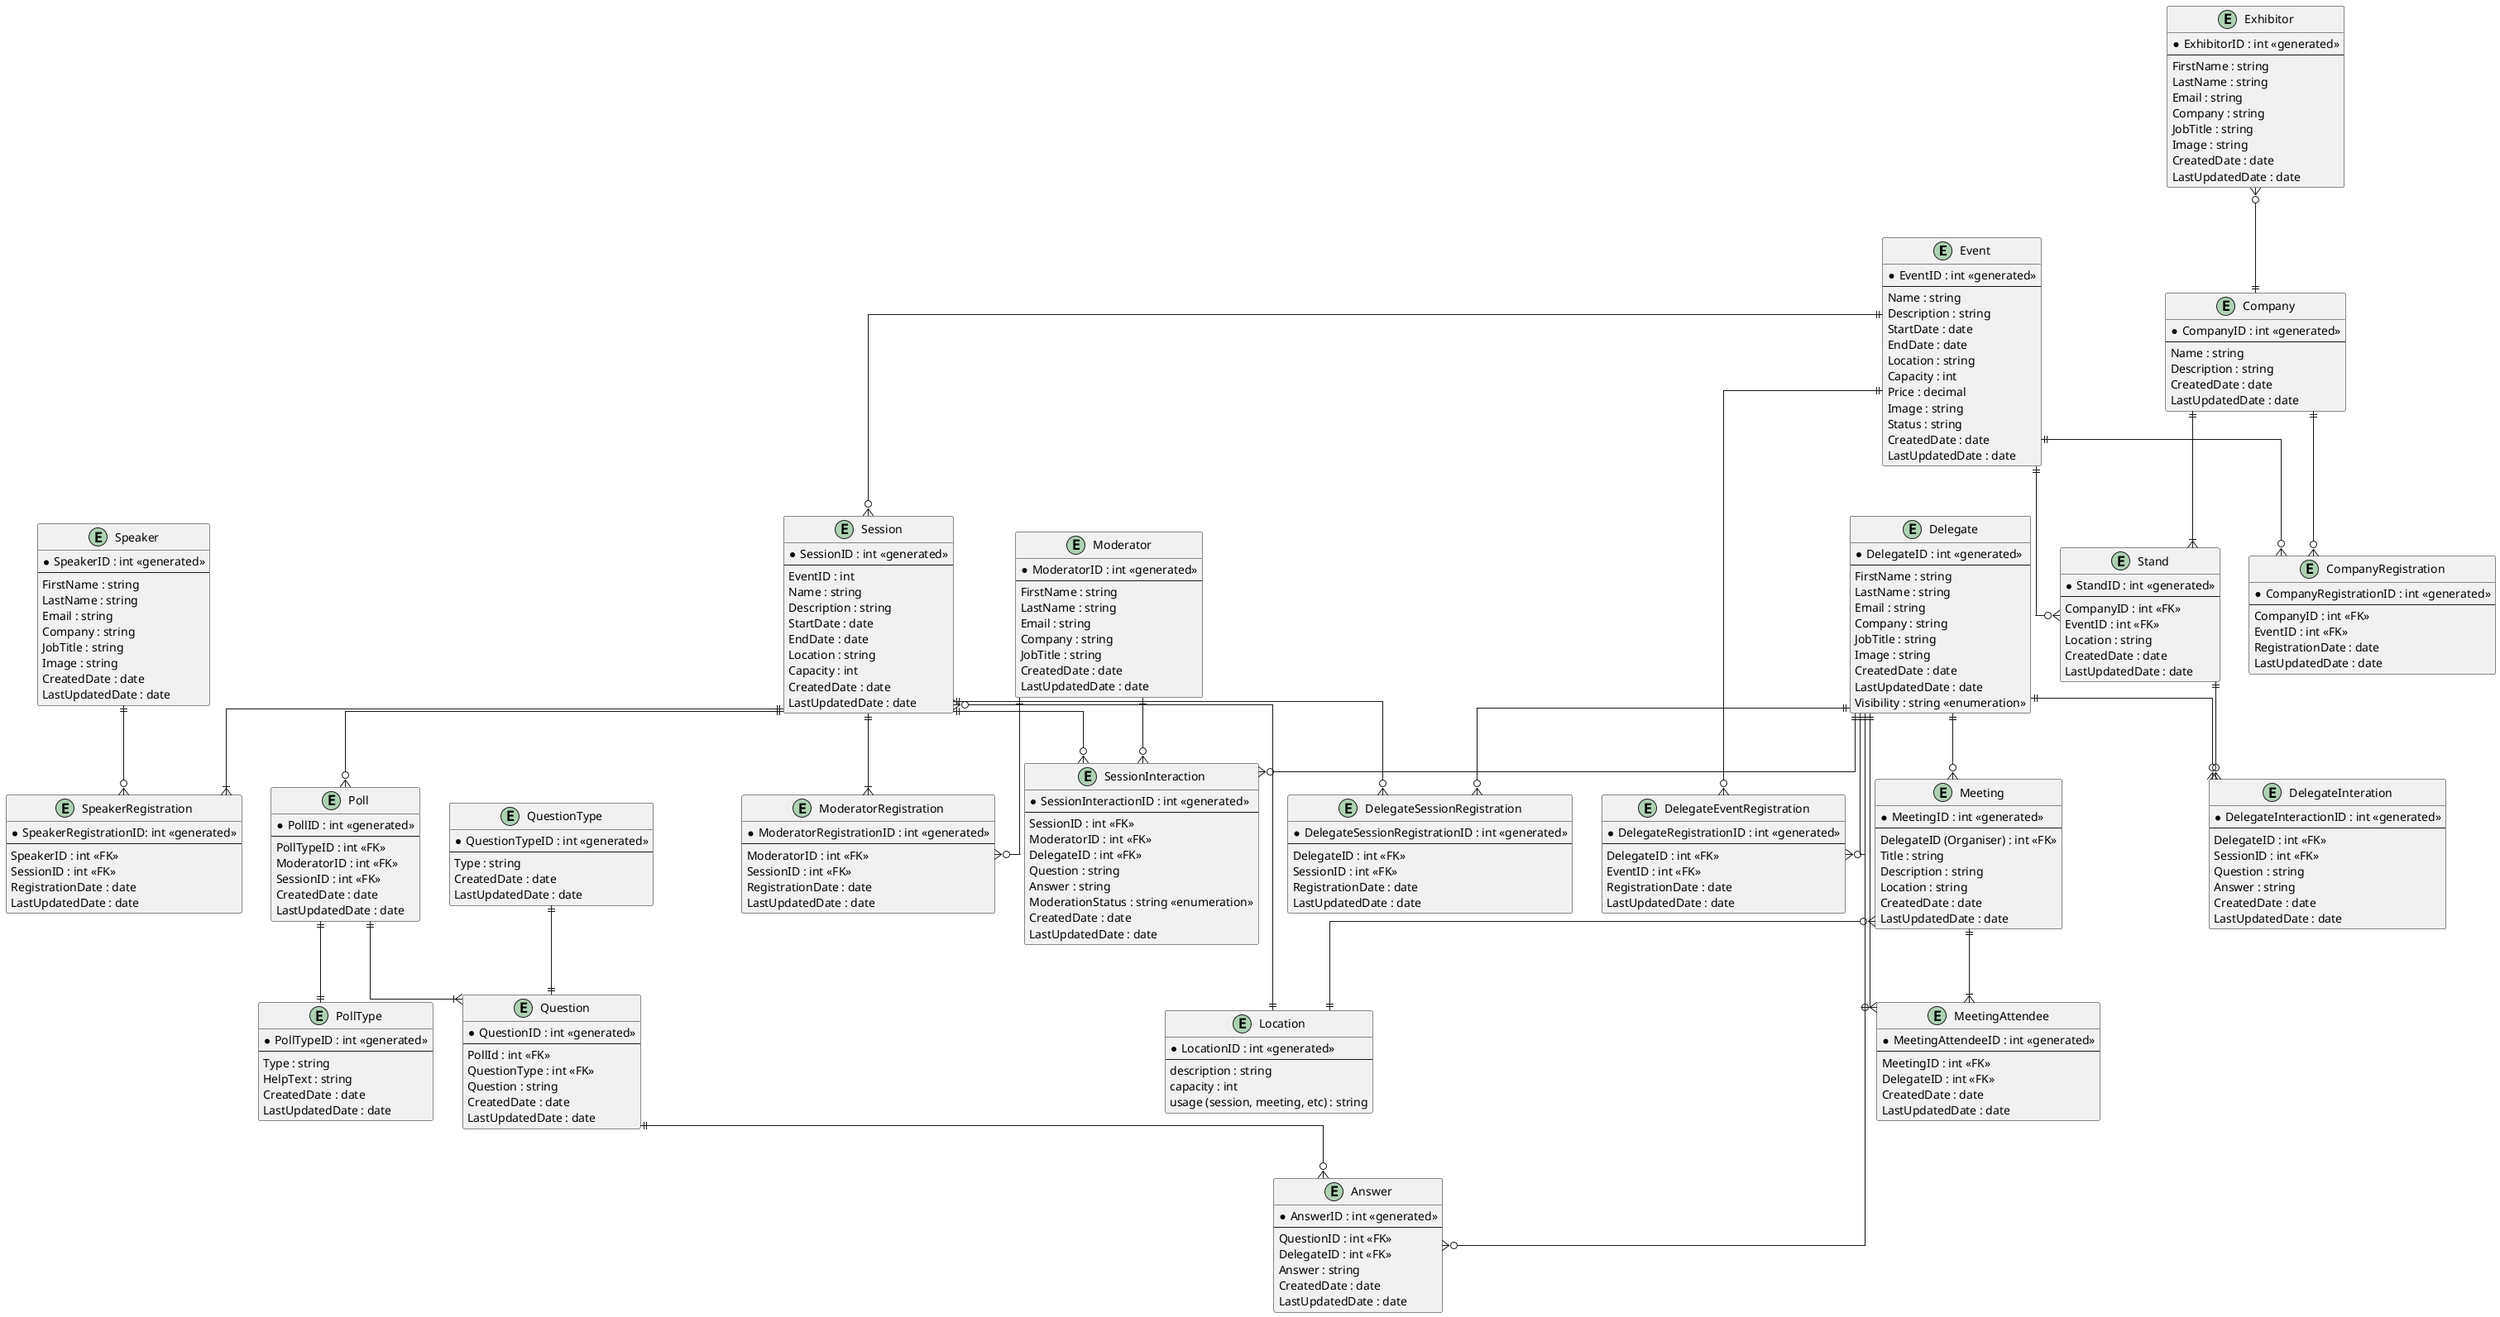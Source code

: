 @startuml EntityRelationshipDiagram

skinparam linetype ortho

/'
Glossary

Event: The event that is happening, e.g. App Development in a mobile world.
Delegates: People attending the event, sometimes on behalf of a company.
Exhibitor: A person attending the event on behalf of their company. Each Exhibitor works at one stand.
Moderator: Works in the background during a session filtering the questions sent in by delegates, for the purpose of avoiding anything unsuitable being sent to the speaker, and amalgamating similar questions into one so as to avoid repeating the same question
Session: A talk or presentation happening at the event. Several of these can happen at the same time at larger events and delegates would have to choose which ones they want to attend.  Sometimes these can require a pre-registration of interest to allow entry.
Speaker: An individual presenting the session. These can be the same as exhibitors, or they may be completely independent.
Stand: One per company at the event. These companies are ones that have paid to have a stand at the event.  Often these will be sponsors of the event looking to sell some sort of software or service to the delegates.   Multiple Exhibitors may work on one stand though.

Additional Items:

Poll: A question asked by a moderator to the delegates.  This is usually done to gauge the opinion of the delegates on a particular topic.
StandInteraction: A question asked by a delegate to an exhibitor.  This is usually done to find out more about the company or the products/services they offer.
'/

'Entities

entity "Event" as event {
    * EventID : int <<generated>>
    ---
    Name : string
    Description : string
    StartDate : date
    EndDate : date
    Location : string
    Capacity : int
    Price : decimal
    Image : string
    Status : string
    CreatedDate : date
    LastUpdatedDate : date
}

entity "Delegate" as delegate {
    * DelegateID : int <<generated>>
    ---
    FirstName : string
    LastName : string
    Email : string
    Company : string
    JobTitle : string
    Image : string
    CreatedDate : date
    LastUpdatedDate : date
    Visibility : string <<enumeration>>
}

entity "DelegateEventRegistration" as delegateregistration {
    * DelegateRegistrationID : int <<generated>>
    ---
    DelegateID : int <<FK>>
    EventID : int <<FK>>
    RegistrationDate : date
    LastUpdatedDate : date
}

entity "Company" as company {
    * CompanyID : int <<generated>>
    ---
    Name : string
    Description : string
    CreatedDate : date
    LastUpdatedDate : date
}

entity "Exhibitor" as exhibitor {
    * ExhibitorID : int <<generated>>
    ---
    FirstName : string
    LastName : string
    Email : string
    Company : string
    JobTitle : string
    Image : string
    CreatedDate : date
    LastUpdatedDate : date
}

entity "CompanyRegistration" as companyregistration {
    * CompanyRegistrationID : int <<generated>>
    ---
    CompanyID : int <<FK>>
    EventID : int <<FK>>
    RegistrationDate : date
    LastUpdatedDate : date
}

entity "Session" as session {
    * SessionID : int <<generated>>
    ---
    EventID : int
    Name : string
    Description : string
    StartDate : date
    EndDate : date
    Location : string
    Capacity : int
    CreatedDate : date
    LastUpdatedDate : date
}

entity "Speaker" as speaker {
    * SpeakerID : int <<generated>>
    ---
    FirstName : string
    LastName : string
    Email : string
    Company : string
    JobTitle : string
    Image : string
    CreatedDate : date
    LastUpdatedDate : date
}

entity "SpeakerRegistration" as speakerregistration {
    * SpeakerRegistrationID: int <<generated>>
    ---
    SpeakerID : int <<FK>>
    SessionID : int <<FK>>
    RegistrationDate : date
    LastUpdatedDate : date
}

entity "Moderator" as moderator {
    * ModeratorID : int <<generated>>
    ---
    FirstName : string
    LastName : string
    Email : string
    Company : string
    JobTitle : string
    CreatedDate : date
    LastUpdatedDate : date
}

entity "ModeratorRegistration" as moderatorregistration {
    * ModeratorRegistrationID : int <<generated>>
    ---
    ModeratorID : int <<FK>>
    SessionID : int <<FK>>
    RegistrationDate : date
    LastUpdatedDate : date
}

entity "Stand" as stand {
    * StandID : int <<generated>>
    ---
    CompanyID : int <<FK>>
    EventID : int <<FK>>
    Location : string
    CreatedDate : date
    LastUpdatedDate : date
}

entity "DelegateInteration" as delegateinteraction {
    * DelegateInteractionID : int <<generated>>
    ---
    DelegateID : int <<FK>>
    SessionID : int <<FK>>
    Question : string
    Answer : string
    CreatedDate : date
    LastUpdatedDate : date
}

entity "SessionInteraction" as sessioninteraction {
    * SessionInteractionID : int <<generated>>
    ---
    SessionID : int <<FK>>
    ModeratorID : int <<FK>>
    DelegateID : int <<FK>>
    Question : string
    Answer : string
    ModerationStatus : string <<enumeration>>
    CreatedDate : date
    LastUpdatedDate : date
}

entity "DelegateSessionRegistration" as delegatesessionregistration {
    * DelegateSessionRegistrationID : int <<generated>>
    ---
    DelegateID : int <<FK>>
    SessionID : int <<FK>>
    RegistrationDate : date
    LastUpdatedDate : date
}

entity "Poll" as poll {
    * PollID : int <<generated>>
    ---
    PollTypeID : int <<FK>>
    ModeratorID : int <<FK>>
    SessionID : int <<FK>>
    CreatedDate : date
    LastUpdatedDate : date
}

entity "Question" as question {
    * QuestionID : int <<generated>>
    ---
    PollId : int <<FK>>
    QuestionType : int <<FK>>
    Question : string
    CreatedDate : date
    LastUpdatedDate : date
}

entity "QuestionType" as questiontype {
    * QuestionTypeID : int <<generated>>
    ---
    Type : string
    CreatedDate : date
    LastUpdatedDate : date
}

entity "Answer" as answer {
    * AnswerID : int <<generated>>
    ---
    QuestionID : int <<FK>>
    DelegateID : int <<FK>>
    Answer : string
    CreatedDate : date
    LastUpdatedDate : date
}

entity "Meeting" as meeting {
    * MeetingID : int <<generated>>
    ---
    DelegateID (Organiser) : int <<FK>>
    Title : string
    Description : string
    Location : string
    CreatedDate : date
    LastUpdatedDate : date
}

entity "MeetingAttendee" as meetingattendee {
    * MeetingAttendeeID : int <<generated>>
    ---
    MeetingID : int <<FK>>
    DelegateID : int <<FK>>
    CreatedDate : date
    LastUpdatedDate : date
}

entity "PollType" as polltype {
    * PollTypeID : int <<generated>>
    ---
    Type : string
    HelpText : string
    CreatedDate : date
    LastUpdatedDate : date
}

entity "Location" as location {
    * LocationID : int <<generated>>
    ---
    description : string
    capacity : int
    usage (session, meeting, etc) : string
}

'Associations

event ||--o{ delegateregistration
delegate ||--o{ delegateregistration

exhibitor }o--|| company
event ||--o{ companyregistration
company ||--o{ companyregistration

event ||--o{ session
speaker ||--o{ speakerregistration
session ||--|{ speakerregistration

moderator ||--o{ moderatorregistration
session ||--|{ moderatorregistration

session ||--o{ sessioninteraction
moderator ||--o{ sessioninteraction
delegate ||--o{ sessioninteraction

delegate ||--o{ delegatesessionregistration
session ||--o{ delegatesessionregistration

company ||--|{ stand
event ||--o{ stand
delegate ||--o{ delegateinteraction
stand ||--o{ delegateinteraction

poll ||--|| polltype
poll ||--|{ question
question ||--o{ answer
delegate ||--o{ answer

session ||--o{ poll

delegate ||--o{ meetingattendee
delegate ||--o{ meeting
meeting ||--|{ meetingattendee
meeting }o--|| location

session }o--|| location

questiontype ||--|| question

@enduml